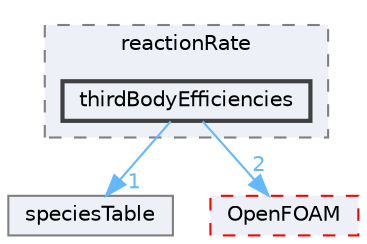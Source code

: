 digraph "src/thermophysicalModels/specie/reaction/reactionRate/thirdBodyEfficiencies"
{
 // LATEX_PDF_SIZE
  bgcolor="transparent";
  edge [fontname=Helvetica,fontsize=10,labelfontname=Helvetica,labelfontsize=10];
  node [fontname=Helvetica,fontsize=10,shape=box,height=0.2,width=0.4];
  compound=true
  subgraph clusterdir_0b3172b66393f2c7ce0778392f9f1c0a {
    graph [ bgcolor="#edf0f7", pencolor="grey50", label="reactionRate", fontname=Helvetica,fontsize=10 style="filled,dashed", URL="dir_0b3172b66393f2c7ce0778392f9f1c0a.html",tooltip=""]
  dir_523722df2710d93eb23d06dec1cd4b64 [label="thirdBodyEfficiencies", fillcolor="#edf0f7", color="grey25", style="filled,bold", URL="dir_523722df2710d93eb23d06dec1cd4b64.html",tooltip=""];
  }
  dir_874ecbf2f65adcc3f0ab67ba498d7ed4 [label="speciesTable", fillcolor="#edf0f7", color="grey50", style="filled", URL="dir_874ecbf2f65adcc3f0ab67ba498d7ed4.html",tooltip=""];
  dir_c5473ff19b20e6ec4dfe5c310b3778a8 [label="OpenFOAM", fillcolor="#edf0f7", color="red", style="filled,dashed", URL="dir_c5473ff19b20e6ec4dfe5c310b3778a8.html",tooltip=""];
  dir_523722df2710d93eb23d06dec1cd4b64->dir_874ecbf2f65adcc3f0ab67ba498d7ed4 [headlabel="1", labeldistance=1.5 headhref="dir_004031_003689.html" href="dir_004031_003689.html" color="steelblue1" fontcolor="steelblue1"];
  dir_523722df2710d93eb23d06dec1cd4b64->dir_c5473ff19b20e6ec4dfe5c310b3778a8 [headlabel="2", labeldistance=1.5 headhref="dir_004031_002695.html" href="dir_004031_002695.html" color="steelblue1" fontcolor="steelblue1"];
}
